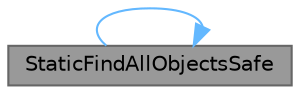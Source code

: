 digraph "StaticFindAllObjectsSafe"
{
 // INTERACTIVE_SVG=YES
 // LATEX_PDF_SIZE
  bgcolor="transparent";
  edge [fontname=Helvetica,fontsize=10,labelfontname=Helvetica,labelfontsize=10];
  node [fontname=Helvetica,fontsize=10,shape=box,height=0.2,width=0.4];
  rankdir="LR";
  Node1 [id="Node000001",label="StaticFindAllObjectsSafe",height=0.2,width=0.4,color="gray40", fillcolor="grey60", style="filled", fontcolor="black",tooltip="Tries to find all objects matching the search paramters in memory."];
  Node1 -> Node1 [id="edge1_Node000001_Node000001",color="steelblue1",style="solid",tooltip=" "];
}
